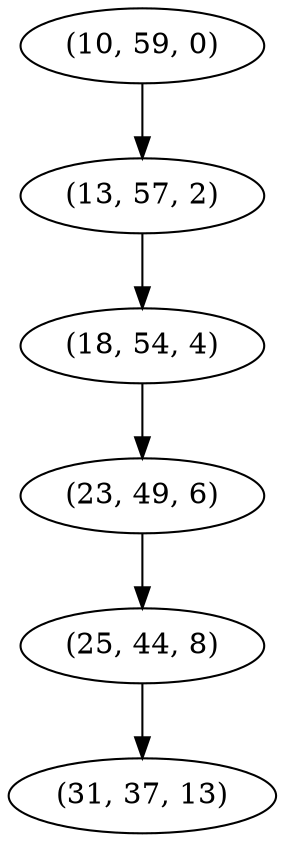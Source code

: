 digraph tree {
    "(10, 59, 0)";
    "(13, 57, 2)";
    "(18, 54, 4)";
    "(23, 49, 6)";
    "(25, 44, 8)";
    "(31, 37, 13)";
    "(10, 59, 0)" -> "(13, 57, 2)";
    "(13, 57, 2)" -> "(18, 54, 4)";
    "(18, 54, 4)" -> "(23, 49, 6)";
    "(23, 49, 6)" -> "(25, 44, 8)";
    "(25, 44, 8)" -> "(31, 37, 13)";
}

